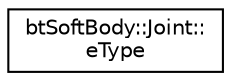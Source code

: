 digraph "Graphical Class Hierarchy"
{
  edge [fontname="Helvetica",fontsize="10",labelfontname="Helvetica",labelfontsize="10"];
  node [fontname="Helvetica",fontsize="10",shape=record];
  rankdir="LR";
  Node1 [label="btSoftBody::Joint::\leType",height=0.2,width=0.4,color="black", fillcolor="white", style="filled",URL="$structbt_soft_body_1_1_joint_1_1e_type.html"];
}
